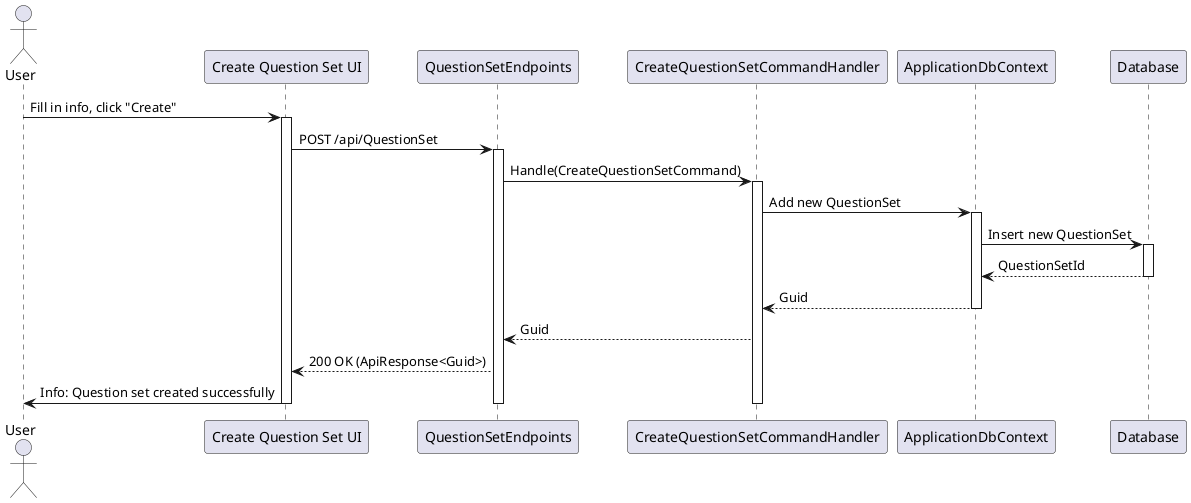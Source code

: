 @startuml
actor User
participant "Create Question Set UI" as UI
participant QuestionSetEndpoints
participant CreateQuestionSetCommandHandler as Handler
participant ApplicationDbContext
participant Database

User -> UI : Fill in info, click "Create"
activate UI
UI -> QuestionSetEndpoints : POST /api/QuestionSet
activate QuestionSetEndpoints
QuestionSetEndpoints -> Handler : Handle(CreateQuestionSetCommand)
activate Handler
Handler -> ApplicationDbContext : Add new QuestionSet
activate ApplicationDbContext
ApplicationDbContext -> Database : Insert new QuestionSet
activate Database
Database --> ApplicationDbContext : QuestionSetId
deactivate Database
ApplicationDbContext --> Handler : Guid
deactivate ApplicationDbContext
Handler --> QuestionSetEndpoints : Guid
QuestionSetEndpoints --> UI : 200 OK (ApiResponse<Guid>)
UI -> User : Info: Question set created successfully
deactivate Handler
deactivate QuestionSetEndpoints
deactivate UI
@enduml 